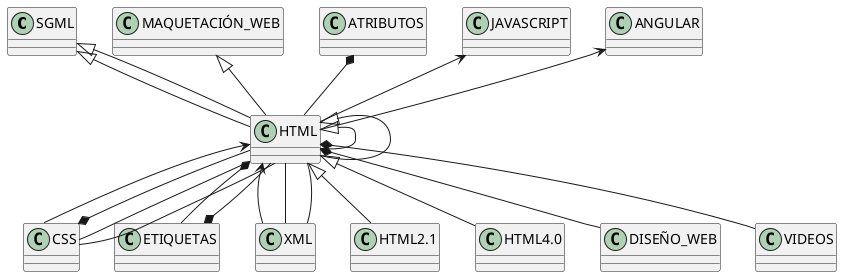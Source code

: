 @startuml 
 set namespaceSeparator none
SGML <|-- HTML
MAQUETACIÓN_WEB <|-- HTML
SGML <|-- HTML
HTML <|-- HTML
CSS *-- HTML
ETIQUETAS *-- HTML
ATRIBUTOS *-- HTML
JAVASCRIPT <-- HTML
ANGULAR <-- HTML
CSS -- HTML
XML -- HTML
HTML <|-- HTML2.1
HTML <|-- HTML4.0
HTML <|-- HTML
HTML *-- DISEÑO_WEB
HTML *-- ETIQUETAS
HTML *-- VIDEOS
HTML <-- CSS
HTML <-- XML
HTML -- CSS
HTML -- XML
@enduml
